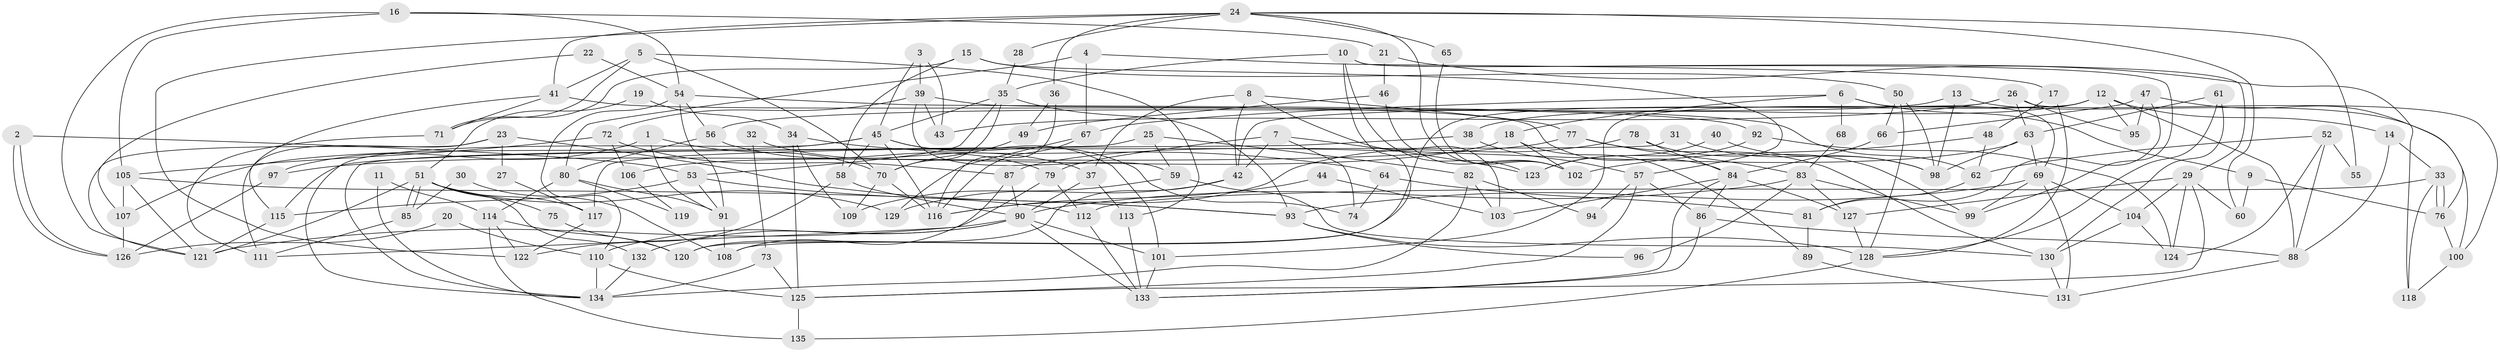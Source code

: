 // Generated by graph-tools (version 1.1) at 2025/14/03/09/25 04:14:51]
// undirected, 135 vertices, 270 edges
graph export_dot {
graph [start="1"]
  node [color=gray90,style=filled];
  1;
  2;
  3;
  4;
  5;
  6;
  7;
  8;
  9;
  10;
  11;
  12;
  13;
  14;
  15;
  16;
  17;
  18;
  19;
  20;
  21;
  22;
  23;
  24;
  25;
  26;
  27;
  28;
  29;
  30;
  31;
  32;
  33;
  34;
  35;
  36;
  37;
  38;
  39;
  40;
  41;
  42;
  43;
  44;
  45;
  46;
  47;
  48;
  49;
  50;
  51;
  52;
  53;
  54;
  55;
  56;
  57;
  58;
  59;
  60;
  61;
  62;
  63;
  64;
  65;
  66;
  67;
  68;
  69;
  70;
  71;
  72;
  73;
  74;
  75;
  76;
  77;
  78;
  79;
  80;
  81;
  82;
  83;
  84;
  85;
  86;
  87;
  88;
  89;
  90;
  91;
  92;
  93;
  94;
  95;
  96;
  97;
  98;
  99;
  100;
  101;
  102;
  103;
  104;
  105;
  106;
  107;
  108;
  109;
  110;
  111;
  112;
  113;
  114;
  115;
  116;
  117;
  118;
  119;
  120;
  121;
  122;
  123;
  124;
  125;
  126;
  127;
  128;
  129;
  130;
  131;
  132;
  133;
  134;
  135;
  1 -- 91;
  1 -- 70;
  1 -- 97;
  2 -- 126;
  2 -- 126;
  2 -- 53;
  3 -- 45;
  3 -- 39;
  3 -- 43;
  4 -- 80;
  4 -- 67;
  4 -- 17;
  5 -- 71;
  5 -- 113;
  5 -- 41;
  5 -- 70;
  6 -- 69;
  6 -- 9;
  6 -- 18;
  6 -- 67;
  6 -- 68;
  7 -- 42;
  7 -- 79;
  7 -- 74;
  7 -- 123;
  8 -- 77;
  8 -- 103;
  8 -- 37;
  8 -- 42;
  9 -- 60;
  9 -- 76;
  10 -- 29;
  10 -- 99;
  10 -- 35;
  10 -- 108;
  10 -- 123;
  11 -- 114;
  11 -- 134;
  12 -- 101;
  12 -- 14;
  12 -- 38;
  12 -- 88;
  12 -- 95;
  12 -- 120;
  13 -- 56;
  13 -- 98;
  13 -- 100;
  14 -- 33;
  14 -- 88;
  15 -- 50;
  15 -- 57;
  15 -- 58;
  15 -- 71;
  16 -- 121;
  16 -- 54;
  16 -- 21;
  16 -- 105;
  17 -- 128;
  17 -- 48;
  18 -- 102;
  18 -- 89;
  18 -- 106;
  19 -- 51;
  19 -- 34;
  20 -- 110;
  20 -- 126;
  21 -- 118;
  21 -- 46;
  22 -- 54;
  22 -- 107;
  23 -- 121;
  23 -- 111;
  23 -- 27;
  23 -- 93;
  24 -- 41;
  24 -- 122;
  24 -- 28;
  24 -- 36;
  24 -- 55;
  24 -- 60;
  24 -- 65;
  24 -- 102;
  25 -- 59;
  25 -- 117;
  25 -- 82;
  26 -- 100;
  26 -- 42;
  26 -- 43;
  26 -- 63;
  26 -- 95;
  27 -- 117;
  28 -- 35;
  29 -- 124;
  29 -- 104;
  29 -- 60;
  29 -- 125;
  29 -- 127;
  30 -- 108;
  30 -- 85;
  31 -- 98;
  31 -- 134;
  32 -- 73;
  32 -- 37;
  33 -- 76;
  33 -- 76;
  33 -- 112;
  33 -- 118;
  34 -- 64;
  34 -- 125;
  34 -- 109;
  35 -- 45;
  35 -- 53;
  35 -- 70;
  35 -- 93;
  36 -- 116;
  36 -- 49;
  37 -- 90;
  37 -- 113;
  38 -- 115;
  38 -- 57;
  39 -- 43;
  39 -- 59;
  39 -- 72;
  39 -- 84;
  40 -- 123;
  40 -- 98;
  41 -- 115;
  41 -- 71;
  41 -- 92;
  42 -- 129;
  42 -- 120;
  44 -- 116;
  44 -- 103;
  45 -- 107;
  45 -- 116;
  45 -- 58;
  45 -- 74;
  45 -- 101;
  45 -- 134;
  46 -- 49;
  46 -- 102;
  47 -- 95;
  47 -- 81;
  47 -- 66;
  47 -- 76;
  48 -- 102;
  48 -- 62;
  49 -- 70;
  50 -- 66;
  50 -- 128;
  50 -- 98;
  51 -- 121;
  51 -- 85;
  51 -- 85;
  51 -- 75;
  51 -- 117;
  51 -- 129;
  51 -- 132;
  52 -- 88;
  52 -- 62;
  52 -- 55;
  52 -- 124;
  53 -- 93;
  53 -- 91;
  53 -- 115;
  54 -- 91;
  54 -- 110;
  54 -- 56;
  54 -- 62;
  56 -- 80;
  56 -- 79;
  57 -- 125;
  57 -- 86;
  57 -- 94;
  58 -- 90;
  58 -- 122;
  59 -- 130;
  59 -- 109;
  61 -- 128;
  61 -- 63;
  61 -- 130;
  62 -- 81;
  63 -- 69;
  63 -- 87;
  63 -- 98;
  64 -- 74;
  64 -- 81;
  65 -- 102;
  66 -- 84;
  67 -- 116;
  67 -- 129;
  68 -- 83;
  69 -- 93;
  69 -- 104;
  69 -- 99;
  69 -- 131;
  70 -- 109;
  70 -- 116;
  71 -- 111;
  72 -- 87;
  72 -- 105;
  72 -- 106;
  73 -- 125;
  73 -- 134;
  75 -- 120;
  76 -- 100;
  77 -- 130;
  77 -- 83;
  77 -- 97;
  78 -- 99;
  78 -- 84;
  78 -- 116;
  79 -- 112;
  79 -- 111;
  80 -- 91;
  80 -- 114;
  80 -- 119;
  81 -- 89;
  82 -- 134;
  82 -- 94;
  82 -- 103;
  83 -- 127;
  83 -- 90;
  83 -- 96;
  83 -- 99;
  84 -- 86;
  84 -- 103;
  84 -- 127;
  84 -- 133;
  85 -- 111;
  86 -- 133;
  86 -- 88;
  87 -- 90;
  87 -- 108;
  88 -- 131;
  89 -- 131;
  90 -- 133;
  90 -- 101;
  90 -- 110;
  90 -- 121;
  90 -- 132;
  91 -- 108;
  92 -- 123;
  92 -- 124;
  93 -- 96;
  93 -- 128;
  97 -- 126;
  100 -- 118;
  101 -- 133;
  104 -- 130;
  104 -- 124;
  105 -- 107;
  105 -- 112;
  105 -- 121;
  106 -- 119;
  107 -- 126;
  110 -- 134;
  110 -- 125;
  112 -- 133;
  113 -- 133;
  114 -- 135;
  114 -- 120;
  114 -- 122;
  115 -- 121;
  117 -- 122;
  125 -- 135;
  127 -- 128;
  128 -- 135;
  130 -- 131;
  132 -- 134;
}
